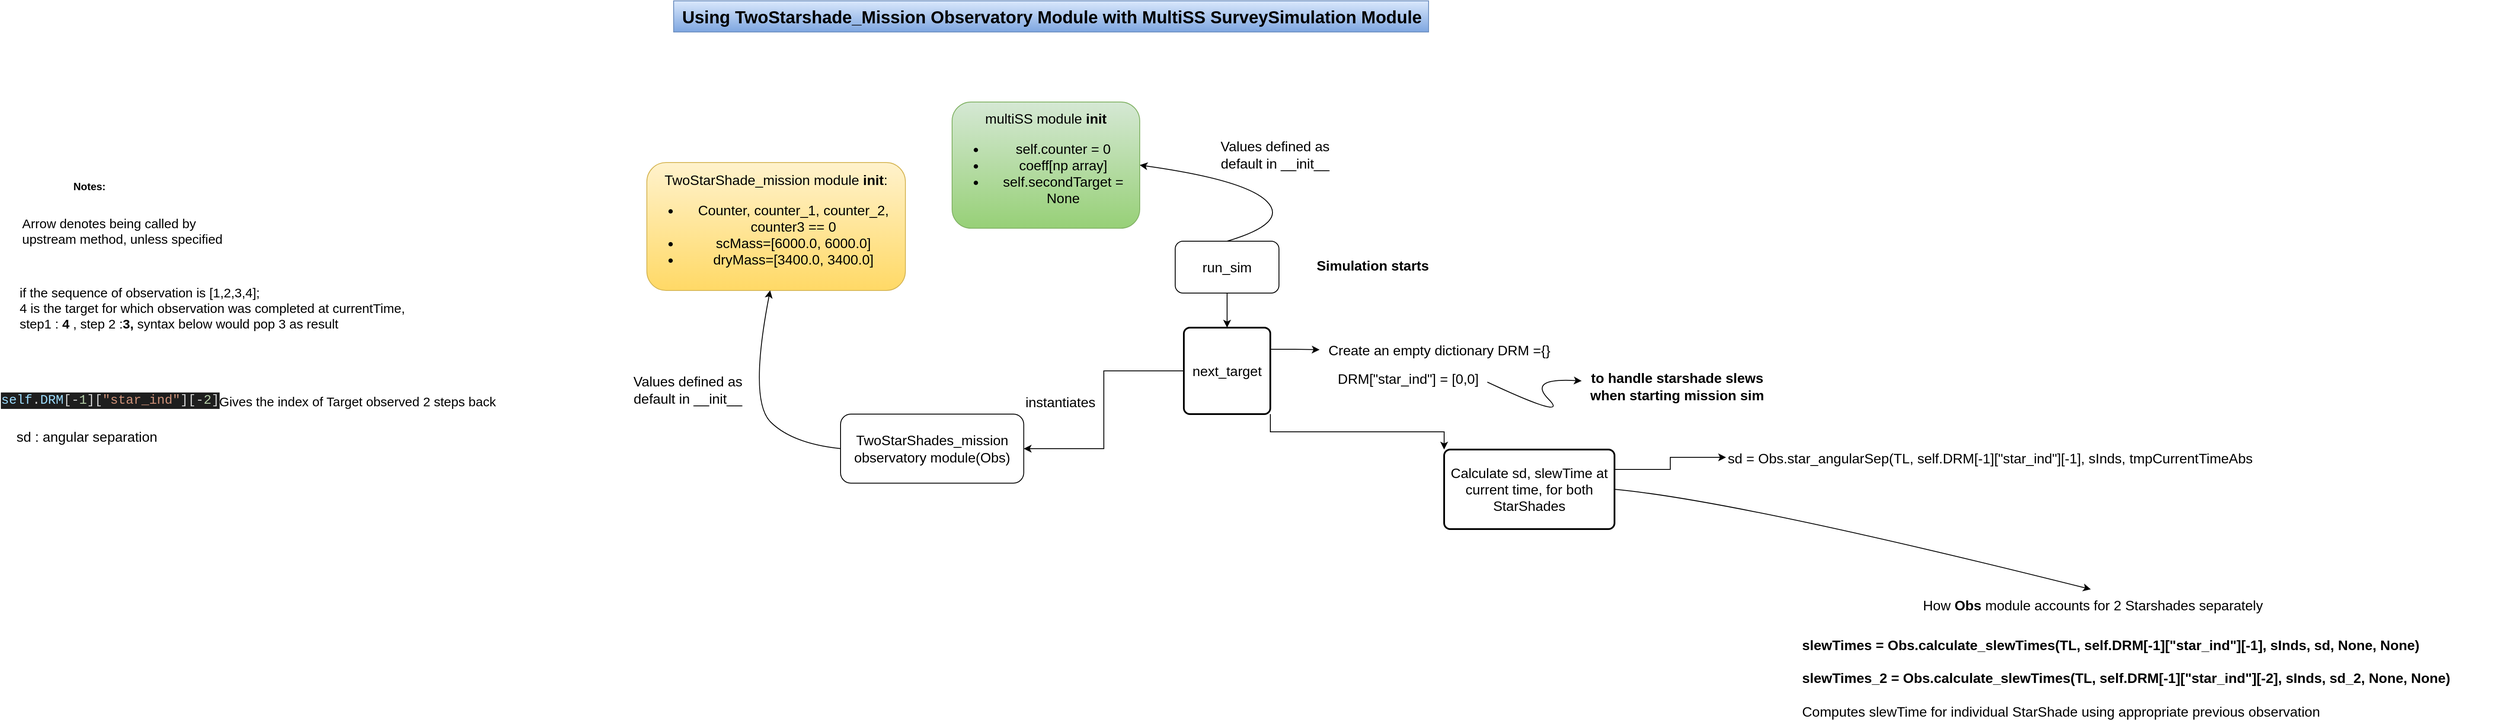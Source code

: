 <mxfile version="20.8.20" type="device"><diagram id="C5RBs43oDa-KdzZeNtuy" name="Page-1"><mxGraphModel dx="2193" dy="1395" grid="0" gridSize="10" guides="1" tooltips="1" connect="1" arrows="1" fold="1" page="0" pageScale="1" pageWidth="827" pageHeight="1169" background="none" math="0" shadow="0"><root><mxCell id="WIyWlLk6GJQsqaUBKTNV-0"/><mxCell id="WIyWlLk6GJQsqaUBKTNV-1" parent="WIyWlLk6GJQsqaUBKTNV-0"/><mxCell id="6lKPFMbK-ccCKpUpEtul-3" style="edgeStyle=orthogonalEdgeStyle;rounded=0;orthogonalLoop=1;jettySize=auto;html=1;exitX=0.5;exitY=1;exitDx=0;exitDy=0;entryX=0.5;entryY=0;entryDx=0;entryDy=0;fontSize=16;" parent="WIyWlLk6GJQsqaUBKTNV-1" source="6lKPFMbK-ccCKpUpEtul-0" target="6lKPFMbK-ccCKpUpEtul-2" edge="1"><mxGeometry relative="1" as="geometry"/></mxCell><mxCell id="6lKPFMbK-ccCKpUpEtul-0" value="run_sim" style="rounded=1;whiteSpace=wrap;html=1;fontSize=16;" parent="WIyWlLk6GJQsqaUBKTNV-1" vertex="1"><mxGeometry x="1169" y="85" width="120" height="60" as="geometry"/></mxCell><mxCell id="6lKPFMbK-ccCKpUpEtul-1" value="&lt;div style=&quot;text-align: justify; font-size: 15px;&quot;&gt;&lt;span style=&quot;background-color: initial; font-size: 15px;&quot;&gt;Arrow denotes being called by&lt;/span&gt;&lt;/div&gt;&lt;div style=&quot;text-align: justify; font-size: 15px;&quot;&gt;&lt;span style=&quot;background-color: initial; font-size: 15px;&quot;&gt;upstream method, unless specified&lt;/span&gt;&lt;/div&gt;" style="text;html=1;align=center;verticalAlign=middle;resizable=0;points=[];autosize=1;strokeColor=none;fillColor=none;fontSize=15;" parent="WIyWlLk6GJQsqaUBKTNV-1" vertex="1"><mxGeometry x="-174" y="49" width="250" height="48" as="geometry"/></mxCell><mxCell id="35HelJuF-c2SThWIofRH-11" style="edgeStyle=orthogonalEdgeStyle;rounded=0;orthogonalLoop=1;jettySize=auto;html=1;exitX=0;exitY=0.5;exitDx=0;exitDy=0;fontSize=16;" parent="WIyWlLk6GJQsqaUBKTNV-1" source="6lKPFMbK-ccCKpUpEtul-2" target="35HelJuF-c2SThWIofRH-12" edge="1"><mxGeometry relative="1" as="geometry"><mxPoint x="920.154" y="341.154" as="targetPoint"/></mxGeometry></mxCell><mxCell id="35HelJuF-c2SThWIofRH-35" style="edgeStyle=orthogonalEdgeStyle;rounded=0;orthogonalLoop=1;jettySize=auto;html=1;exitX=1;exitY=0.25;exitDx=0;exitDy=0;fontSize=16;" parent="WIyWlLk6GJQsqaUBKTNV-1" source="6lKPFMbK-ccCKpUpEtul-2" target="35HelJuF-c2SThWIofRH-33" edge="1"><mxGeometry relative="1" as="geometry"/></mxCell><mxCell id="35HelJuF-c2SThWIofRH-42" style="edgeStyle=orthogonalEdgeStyle;rounded=0;orthogonalLoop=1;jettySize=auto;html=1;exitX=1;exitY=1;exitDx=0;exitDy=0;entryX=0;entryY=0;entryDx=0;entryDy=0;fontSize=16;" parent="WIyWlLk6GJQsqaUBKTNV-1" source="6lKPFMbK-ccCKpUpEtul-2" target="35HelJuF-c2SThWIofRH-41" edge="1"><mxGeometry relative="1" as="geometry"/></mxCell><mxCell id="6lKPFMbK-ccCKpUpEtul-2" value="next_target" style="rounded=1;whiteSpace=wrap;html=1;absoluteArcSize=1;arcSize=14;strokeWidth=2;fontSize=16;" parent="WIyWlLk6GJQsqaUBKTNV-1" vertex="1"><mxGeometry x="1179" y="185" width="100" height="100" as="geometry"/></mxCell><mxCell id="6lKPFMbK-ccCKpUpEtul-14" value="&#10;&lt;div style=&quot;color: rgb(212, 212, 212); background-color: rgb(30, 30, 30); font-family: Consolas, &amp;quot;Courier New&amp;quot;, monospace; font-weight: normal; font-size: 15px; line-height: 19px;&quot;&gt;&lt;div style=&quot;font-size: 15px;&quot;&gt;&lt;span style=&quot;color: rgb(156, 220, 254); font-size: 15px;&quot;&gt;self&lt;/span&gt;&lt;span style=&quot;color: rgb(212, 212, 212); font-size: 15px;&quot;&gt;.&lt;/span&gt;&lt;span style=&quot;color: rgb(156, 220, 254); font-size: 15px;&quot;&gt;DRM&lt;/span&gt;&lt;span style=&quot;color: rgb(212, 212, 212); font-size: 15px;&quot;&gt;[-&lt;/span&gt;&lt;span style=&quot;color: rgb(181, 206, 168); font-size: 15px;&quot;&gt;1&lt;/span&gt;&lt;span style=&quot;color: rgb(212, 212, 212); font-size: 15px;&quot;&gt;][&lt;/span&gt;&lt;span style=&quot;color: rgb(206, 145, 120); font-size: 15px;&quot;&gt;&quot;star_ind&quot;&lt;/span&gt;&lt;span style=&quot;color: rgb(212, 212, 212); font-size: 15px;&quot;&gt;][-&lt;/span&gt;&lt;span style=&quot;color: rgb(181, 206, 168); font-size: 15px;&quot;&gt;2&lt;/span&gt;&lt;span style=&quot;color: rgb(212, 212, 212); font-size: 15px;&quot;&gt;]&lt;/span&gt;&lt;/div&gt;&lt;/div&gt;&#10;&#10;" style="text;html=1;align=center;verticalAlign=middle;resizable=0;points=[];autosize=1;strokeColor=none;fillColor=none;fontSize=15;" parent="WIyWlLk6GJQsqaUBKTNV-1" vertex="1"><mxGeometry x="-188" y="235" width="249" height="85" as="geometry"/></mxCell><mxCell id="6lKPFMbK-ccCKpUpEtul-15" value="&lt;b&gt;Notes:&lt;/b&gt;" style="text;html=1;align=center;verticalAlign=middle;resizable=0;points=[];autosize=1;strokeColor=none;fillColor=none;" parent="WIyWlLk6GJQsqaUBKTNV-1" vertex="1"><mxGeometry x="-117" y="7" width="60" height="30" as="geometry"/></mxCell><mxCell id="6lKPFMbK-ccCKpUpEtul-16" value="Gives the index of Target observed 2 steps back" style="text;html=1;align=center;verticalAlign=middle;resizable=0;points=[];autosize=1;strokeColor=none;fillColor=none;fontSize=15;" parent="WIyWlLk6GJQsqaUBKTNV-1" vertex="1"><mxGeometry x="54" y="255" width="338" height="30" as="geometry"/></mxCell><mxCell id="6lKPFMbK-ccCKpUpEtul-17" value="&lt;div style=&quot;text-align: justify; font-size: 15px;&quot;&gt;&lt;span style=&quot;background-color: initial; font-size: 15px;&quot;&gt;if the sequence of observation is [1,2,3,4];&lt;/span&gt;&lt;/div&gt;&lt;div style=&quot;text-align: justify; font-size: 15px;&quot;&gt;&lt;span style=&quot;background-color: initial; font-size: 15px;&quot;&gt;4 is the target for which observation was completed at currentTime,&lt;/span&gt;&lt;/div&gt;&lt;div style=&quot;text-align: justify; font-size: 15px;&quot;&gt;&lt;span style=&quot;background-color: initial; font-size: 15px;&quot;&gt;step1 : &lt;b style=&quot;font-size: 15px;&quot;&gt;4&lt;/b&gt; , step 2 :&lt;b style=&quot;font-size: 15px;&quot;&gt;3, &lt;/b&gt;syntax below would pop 3 as result&lt;/span&gt;&lt;/div&gt;" style="text;html=1;align=center;verticalAlign=middle;resizable=0;points=[];autosize=1;strokeColor=none;fillColor=none;fontSize=15;" parent="WIyWlLk6GJQsqaUBKTNV-1" vertex="1"><mxGeometry x="-177" y="129" width="463" height="66" as="geometry"/></mxCell><mxCell id="35HelJuF-c2SThWIofRH-0" value="&lt;b&gt;&lt;font style=&quot;font-size: 20px;&quot;&gt;Using TwoStarshade_Mission Observatory Module with MultiSS SurveySimulation Module&lt;/font&gt;&lt;/b&gt;" style="text;html=1;align=center;verticalAlign=middle;resizable=0;points=[];autosize=1;strokeColor=#6c8ebf;fillColor=#dae8fc;gradientColor=#7ea6e0;" parent="WIyWlLk6GJQsqaUBKTNV-1" vertex="1"><mxGeometry x="589" y="-193" width="873" height="36" as="geometry"/></mxCell><mxCell id="35HelJuF-c2SThWIofRH-9" value="TwoStarShade_mission module &lt;b&gt;init&lt;/b&gt;:&lt;br&gt;&lt;ul&gt;&lt;li&gt;Counter, counter_1, counter_2, counter3 == 0&lt;/li&gt;&lt;li&gt;scMass=[6000.0, 6000.0]&lt;/li&gt;&lt;li&gt;dryMass=[3400.0, 3400.0]&lt;/li&gt;&lt;/ul&gt;" style="rounded=1;whiteSpace=wrap;html=1;fontSize=16;fillColor=#fff2cc;gradientColor=#ffd966;strokeColor=#d6b656;" parent="WIyWlLk6GJQsqaUBKTNV-1" vertex="1"><mxGeometry x="558" y="-6" width="299" height="148" as="geometry"/></mxCell><mxCell id="35HelJuF-c2SThWIofRH-12" value="TwoStarShades_mission observatory module(Obs)" style="rounded=1;whiteSpace=wrap;html=1;fontSize=16;" parent="WIyWlLk6GJQsqaUBKTNV-1" vertex="1"><mxGeometry x="782" y="285" width="211.85" height="79.85" as="geometry"/></mxCell><mxCell id="35HelJuF-c2SThWIofRH-13" value="instantiates&amp;nbsp;" style="text;html=1;align=center;verticalAlign=middle;resizable=0;points=[];autosize=1;strokeColor=none;fillColor=none;fontSize=16;" parent="WIyWlLk6GJQsqaUBKTNV-1" vertex="1"><mxGeometry x="986" y="255" width="103" height="31" as="geometry"/></mxCell><mxCell id="35HelJuF-c2SThWIofRH-14" value="" style="curved=1;endArrow=classic;html=1;rounded=0;fontSize=16;exitX=0;exitY=0.5;exitDx=0;exitDy=0;entryX=0.477;entryY=0.999;entryDx=0;entryDy=0;entryPerimeter=0;" parent="WIyWlLk6GJQsqaUBKTNV-1" source="35HelJuF-c2SThWIofRH-12" target="35HelJuF-c2SThWIofRH-9" edge="1"><mxGeometry width="50" height="50" relative="1" as="geometry"><mxPoint x="676" y="319" as="sourcePoint"/><mxPoint x="726" y="269" as="targetPoint"/><Array as="points"><mxPoint x="726" y="319"/><mxPoint x="676" y="269"/></Array></mxGeometry></mxCell><mxCell id="35HelJuF-c2SThWIofRH-18" value="Values defined as &lt;br&gt;default in __init__" style="text;html=1;align=center;verticalAlign=middle;resizable=0;points=[];autosize=1;strokeColor=none;fillColor=none;fontSize=16;" parent="WIyWlLk6GJQsqaUBKTNV-1" vertex="1"><mxGeometry x="1212" y="-40" width="144" height="50" as="geometry"/></mxCell><mxCell id="35HelJuF-c2SThWIofRH-19" value="multiSS module&amp;nbsp;&lt;b&gt;init&lt;/b&gt;&lt;br&gt;&lt;ul&gt;&lt;li&gt;self.counter = 0&lt;/li&gt;&lt;li&gt;coeff[np array]&lt;/li&gt;&lt;li&gt;self.secondTarget = None&lt;/li&gt;&lt;/ul&gt;" style="rounded=1;whiteSpace=wrap;html=1;fontSize=16;fillColor=#d5e8d4;gradientColor=#97d077;strokeColor=#82b366;" parent="WIyWlLk6GJQsqaUBKTNV-1" vertex="1"><mxGeometry x="911" y="-76" width="217" height="146" as="geometry"/></mxCell><mxCell id="35HelJuF-c2SThWIofRH-21" value="Values defined as &lt;br&gt;default in __init__" style="text;html=1;align=center;verticalAlign=middle;resizable=0;points=[];autosize=1;strokeColor=none;fillColor=none;fontSize=16;" parent="WIyWlLk6GJQsqaUBKTNV-1" vertex="1"><mxGeometry x="533" y="232" width="144" height="50" as="geometry"/></mxCell><mxCell id="35HelJuF-c2SThWIofRH-27" value="" style="curved=1;endArrow=classic;html=1;rounded=0;fontSize=16;entryX=1;entryY=0.5;entryDx=0;entryDy=0;exitX=0.5;exitY=0;exitDx=0;exitDy=0;" parent="WIyWlLk6GJQsqaUBKTNV-1" source="6lKPFMbK-ccCKpUpEtul-0" target="35HelJuF-c2SThWIofRH-19" edge="1"><mxGeometry width="50" height="50" relative="1" as="geometry"><mxPoint x="1250" y="64" as="sourcePoint"/><mxPoint x="1300" y="14" as="targetPoint"/><Array as="points"><mxPoint x="1300" y="64"/><mxPoint x="1250" y="14"/></Array></mxGeometry></mxCell><mxCell id="35HelJuF-c2SThWIofRH-32" value="&lt;b&gt;Simulation starts&lt;/b&gt;" style="text;html=1;align=center;verticalAlign=middle;resizable=0;points=[];autosize=1;strokeColor=none;fillColor=none;fontSize=16;" parent="WIyWlLk6GJQsqaUBKTNV-1" vertex="1"><mxGeometry x="1323" y="97" width="148" height="31" as="geometry"/></mxCell><mxCell id="35HelJuF-c2SThWIofRH-33" value="Create an empty dictionary DRM ={}" style="text;html=1;align=center;verticalAlign=middle;resizable=0;points=[];autosize=1;strokeColor=none;fillColor=none;fontSize=16;" parent="WIyWlLk6GJQsqaUBKTNV-1" vertex="1"><mxGeometry x="1336" y="195" width="275" height="31" as="geometry"/></mxCell><mxCell id="35HelJuF-c2SThWIofRH-36" value="DRM[&quot;star_ind&quot;] = [0,0]" style="text;html=1;align=center;verticalAlign=middle;resizable=0;points=[];autosize=1;strokeColor=none;fillColor=none;fontSize=16;" parent="WIyWlLk6GJQsqaUBKTNV-1" vertex="1"><mxGeometry x="1347" y="228" width="181" height="31" as="geometry"/></mxCell><mxCell id="35HelJuF-c2SThWIofRH-37" value="&lt;b&gt;to handle starshade slews &lt;br&gt;when starting mission sim&lt;/b&gt;" style="text;html=1;align=center;verticalAlign=middle;resizable=0;points=[];autosize=1;strokeColor=none;fillColor=none;fontSize=16;" parent="WIyWlLk6GJQsqaUBKTNV-1" vertex="1"><mxGeometry x="1639" y="228" width="219" height="50" as="geometry"/></mxCell><mxCell id="35HelJuF-c2SThWIofRH-38" value="" style="curved=1;endArrow=classic;html=1;rounded=0;fontSize=16;exitX=1.011;exitY=0.645;exitDx=0;exitDy=0;exitPerimeter=0;" parent="WIyWlLk6GJQsqaUBKTNV-1" source="35HelJuF-c2SThWIofRH-36" target="35HelJuF-c2SThWIofRH-37" edge="1"><mxGeometry width="50" height="50" relative="1" as="geometry"><mxPoint x="1576" y="293" as="sourcePoint"/><mxPoint x="1626" y="243" as="targetPoint"/><Array as="points"><mxPoint x="1626" y="293"/><mxPoint x="1576" y="243"/></Array></mxGeometry></mxCell><mxCell id="35HelJuF-c2SThWIofRH-46" style="edgeStyle=orthogonalEdgeStyle;rounded=0;orthogonalLoop=1;jettySize=auto;html=1;exitX=1;exitY=0.25;exitDx=0;exitDy=0;entryX=0;entryY=0.25;entryDx=0;entryDy=0;fontSize=16;" parent="WIyWlLk6GJQsqaUBKTNV-1" source="35HelJuF-c2SThWIofRH-41" target="35HelJuF-c2SThWIofRH-44" edge="1"><mxGeometry relative="1" as="geometry"/></mxCell><mxCell id="35HelJuF-c2SThWIofRH-41" value="Calculate sd, slewTime at current time, for both StarShades" style="rounded=1;whiteSpace=wrap;html=1;absoluteArcSize=1;arcSize=14;strokeWidth=2;fontSize=16;" parent="WIyWlLk6GJQsqaUBKTNV-1" vertex="1"><mxGeometry x="1480" y="326" width="197" height="92" as="geometry"/></mxCell><mxCell id="35HelJuF-c2SThWIofRH-43" value="sd : angular separation" style="text;html=1;align=center;verticalAlign=middle;resizable=0;points=[];autosize=1;strokeColor=none;fillColor=none;fontSize=16;" parent="WIyWlLk6GJQsqaUBKTNV-1" vertex="1"><mxGeometry x="-181" y="295" width="181" height="31" as="geometry"/></mxCell><mxCell id="35HelJuF-c2SThWIofRH-44" value="sd = Obs.star_angularSep(TL, self.DRM[-1][&quot;star_ind&quot;][-1], sInds, tmpCurrentTimeAbs" style="text;whiteSpace=wrap;html=1;fontSize=16;" parent="WIyWlLk6GJQsqaUBKTNV-1" vertex="1"><mxGeometry x="1806" y="320" width="613" height="60" as="geometry"/></mxCell><mxCell id="35HelJuF-c2SThWIofRH-52" value="" style="curved=1;endArrow=classic;html=1;rounded=0;fontSize=16;exitX=1;exitY=0.5;exitDx=0;exitDy=0;entryX=0.49;entryY=-0.074;entryDx=0;entryDy=0;entryPerimeter=0;" parent="WIyWlLk6GJQsqaUBKTNV-1" source="35HelJuF-c2SThWIofRH-41" target="35HelJuF-c2SThWIofRH-57" edge="1"><mxGeometry width="50" height="50" relative="1" as="geometry"><mxPoint x="1818" y="435" as="sourcePoint"/><mxPoint x="2487" y="424" as="targetPoint"/><Array as="points"><mxPoint x="1818" y="385"/></Array></mxGeometry></mxCell><mxCell id="35HelJuF-c2SThWIofRH-57" value="How &lt;b&gt;Obs&lt;/b&gt; module accounts for 2 Starshades separately&amp;nbsp;" style="text;html=1;align=center;verticalAlign=middle;resizable=0;points=[];autosize=1;strokeColor=none;fillColor=none;fontSize=16;" parent="WIyWlLk6GJQsqaUBKTNV-1" vertex="1"><mxGeometry x="2024" y="490" width="416" height="31" as="geometry"/></mxCell><mxCell id="35HelJuF-c2SThWIofRH-58" style="edgeStyle=orthogonalEdgeStyle;rounded=0;orthogonalLoop=1;jettySize=auto;html=1;exitX=0.5;exitY=1;exitDx=0;exitDy=0;fontSize=16;" parent="WIyWlLk6GJQsqaUBKTNV-1" edge="1"><mxGeometry relative="1" as="geometry"><mxPoint x="2248.5" y="424.85" as="sourcePoint"/><mxPoint x="2248.5" y="424.85" as="targetPoint"/></mxGeometry></mxCell><mxCell id="35HelJuF-c2SThWIofRH-59" value="&lt;b&gt;slewTimes = Obs.calculate_slewTimes(TL, self.DRM[-1][&quot;star_ind&quot;][-1], sInds, sd, None, None)&lt;br&gt;&lt;br&gt;&lt;/b&gt;&lt;div&gt;&lt;b&gt;slewTimes_2 = Obs.calculate_slewTimes(&lt;span style=&quot;background-color: initial;&quot;&gt;TL, self.DRM[-1][&quot;star_ind&quot;][-2], sInds, sd_2, None, None&lt;/span&gt;&lt;span style=&quot;background-color: initial;&quot;&gt;)&lt;/span&gt;&lt;/b&gt;&lt;/div&gt;&lt;div&gt;&lt;b&gt;&lt;span style=&quot;background-color: initial;&quot;&gt;&lt;br&gt;&lt;/span&gt;&lt;/b&gt;&lt;/div&gt;&lt;div&gt;Computes slewTime for individual StarShade using appropriate previous observation&lt;/div&gt;" style="text;whiteSpace=wrap;html=1;fontSize=16;" parent="WIyWlLk6GJQsqaUBKTNV-1" vertex="1"><mxGeometry x="1892" y="536" width="808" height="80" as="geometry"/></mxCell></root></mxGraphModel></diagram></mxfile>